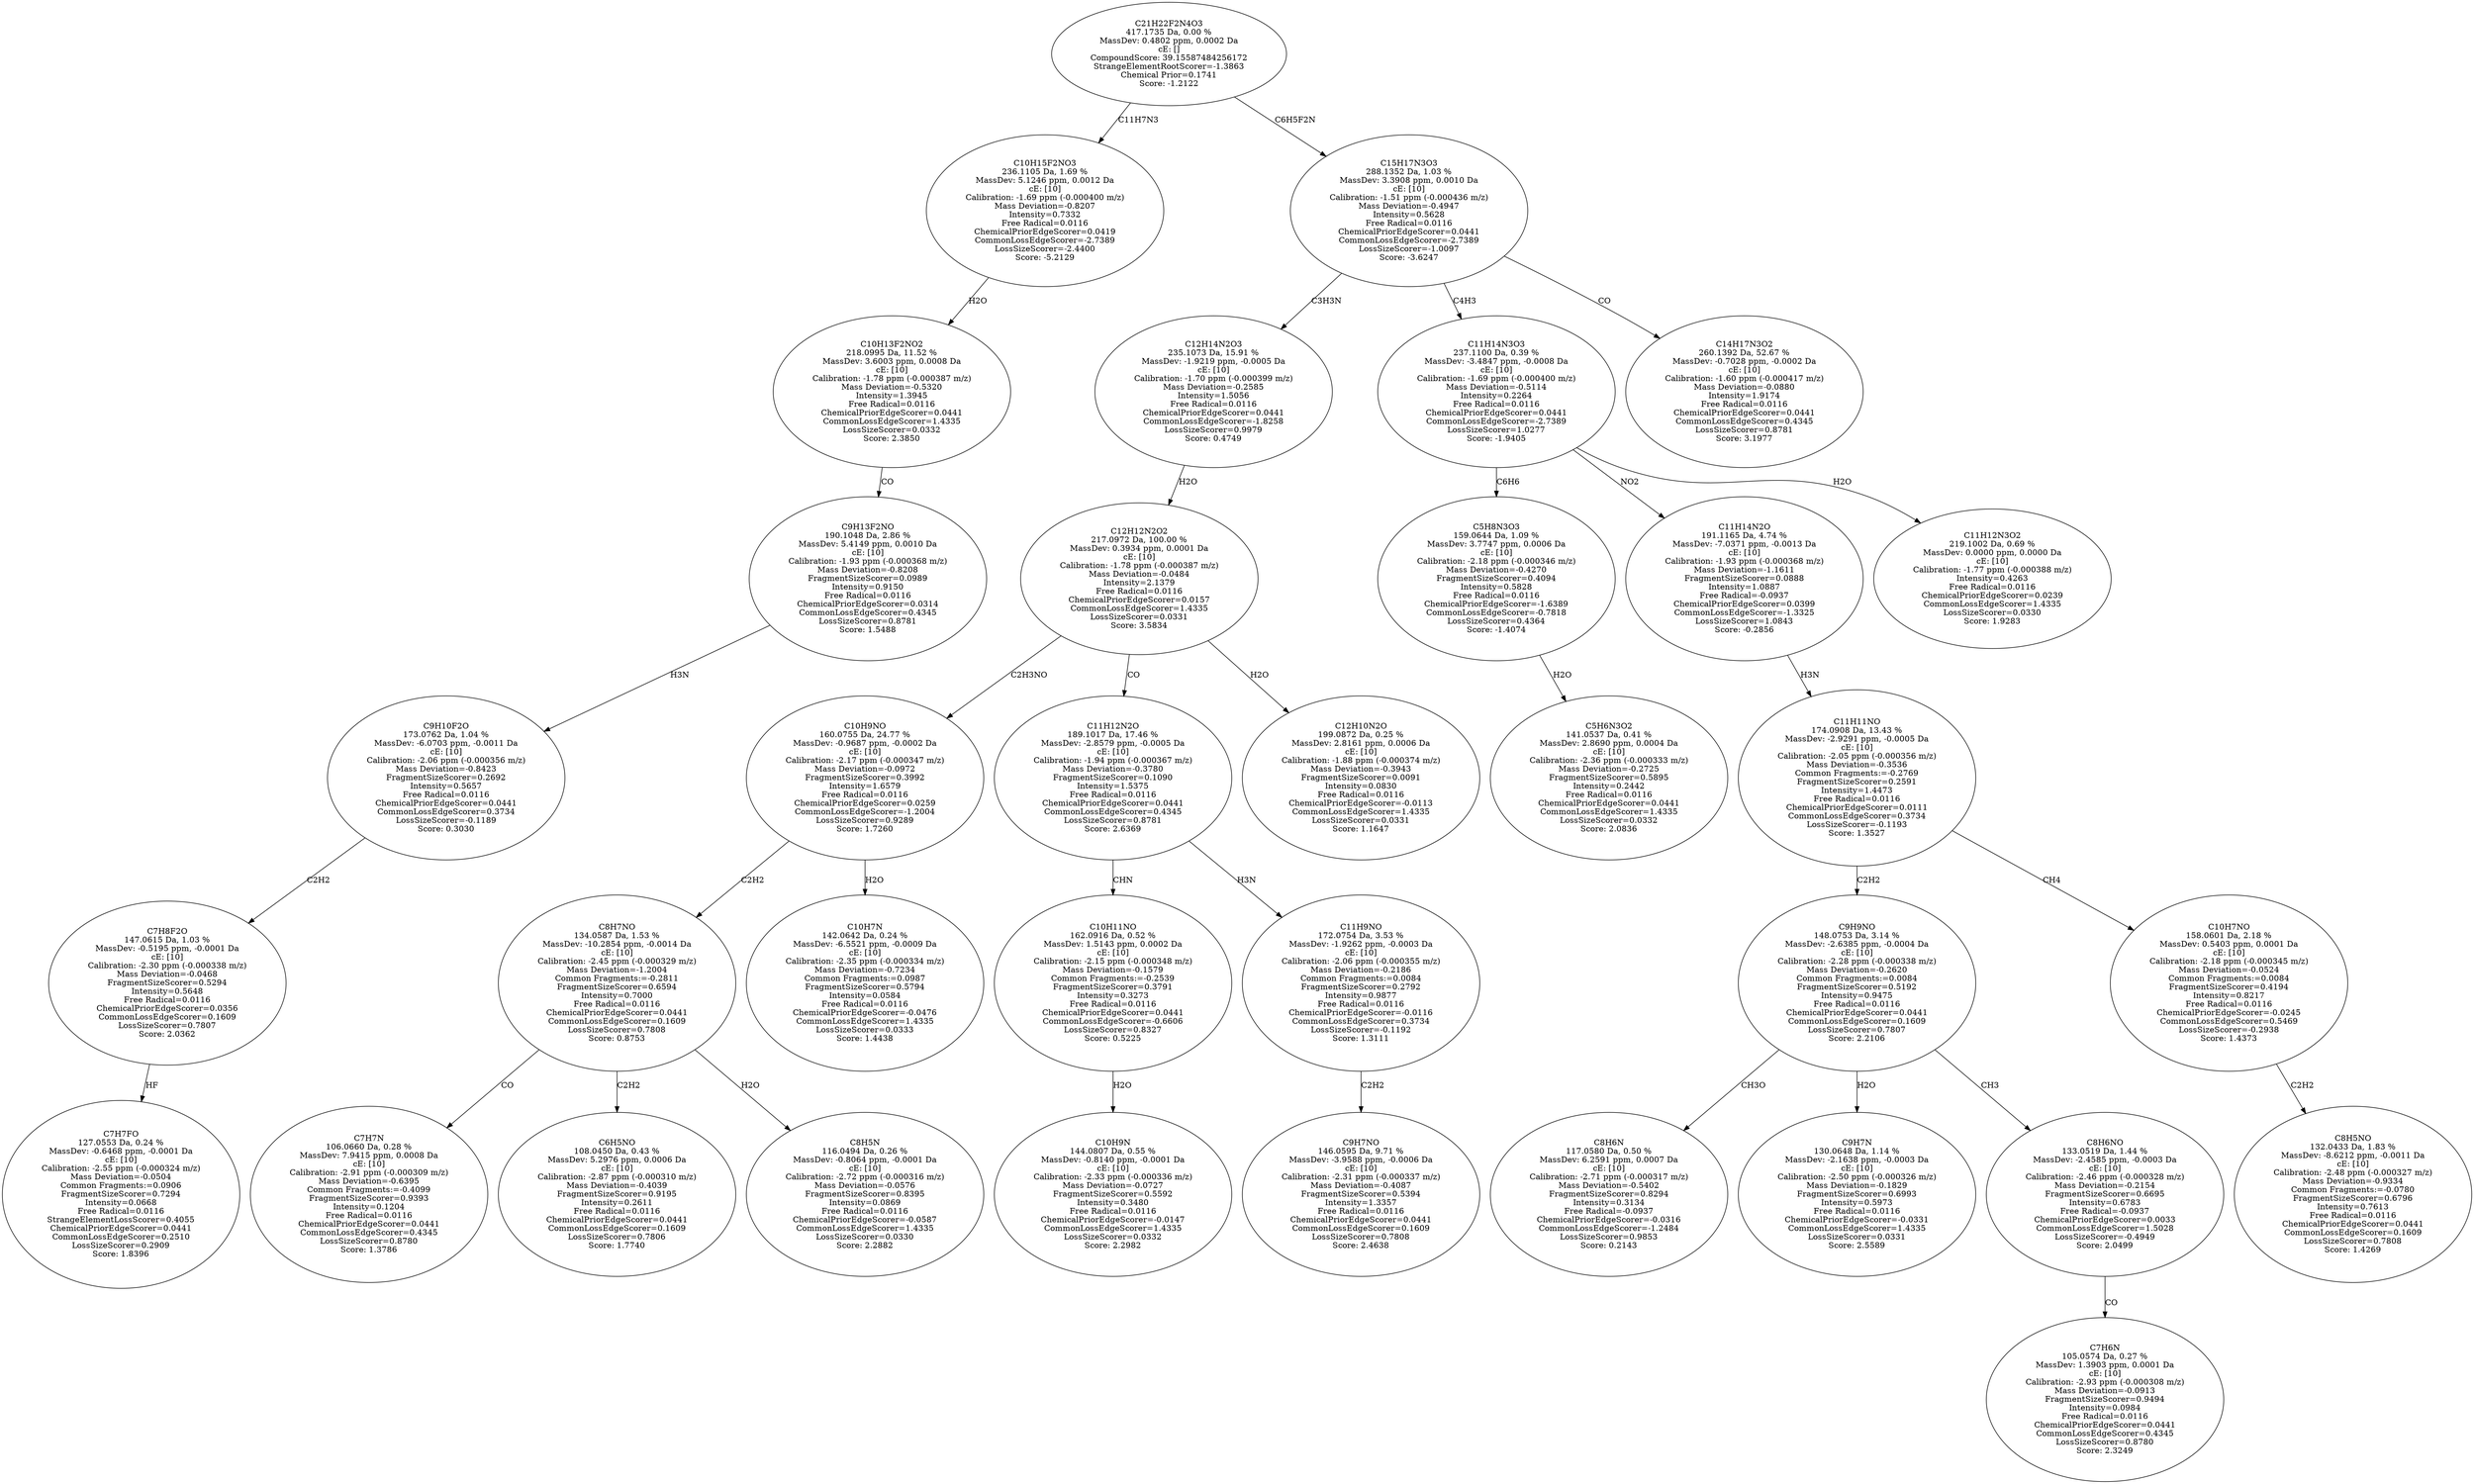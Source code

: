 strict digraph {
v1 [label="C7H7FO\n127.0553 Da, 0.24 %\nMassDev: -0.6468 ppm, -0.0001 Da\ncE: [10]\nCalibration: -2.55 ppm (-0.000324 m/z)\nMass Deviation=-0.0504\nCommon Fragments:=0.0906\nFragmentSizeScorer=0.7294\nIntensity=0.0668\nFree Radical=0.0116\nStrangeElementLossScorer=0.4055\nChemicalPriorEdgeScorer=0.0441\nCommonLossEdgeScorer=0.2510\nLossSizeScorer=0.2909\nScore: 1.8396"];
v2 [label="C7H8F2O\n147.0615 Da, 1.03 %\nMassDev: -0.5195 ppm, -0.0001 Da\ncE: [10]\nCalibration: -2.30 ppm (-0.000338 m/z)\nMass Deviation=-0.0468\nFragmentSizeScorer=0.5294\nIntensity=0.5648\nFree Radical=0.0116\nChemicalPriorEdgeScorer=0.0356\nCommonLossEdgeScorer=0.1609\nLossSizeScorer=0.7807\nScore: 2.0362"];
v3 [label="C9H10F2O\n173.0762 Da, 1.04 %\nMassDev: -6.0703 ppm, -0.0011 Da\ncE: [10]\nCalibration: -2.06 ppm (-0.000356 m/z)\nMass Deviation=-0.8423\nFragmentSizeScorer=0.2692\nIntensity=0.5657\nFree Radical=0.0116\nChemicalPriorEdgeScorer=0.0441\nCommonLossEdgeScorer=0.3734\nLossSizeScorer=-0.1189\nScore: 0.3030"];
v4 [label="C9H13F2NO\n190.1048 Da, 2.86 %\nMassDev: 5.4149 ppm, 0.0010 Da\ncE: [10]\nCalibration: -1.93 ppm (-0.000368 m/z)\nMass Deviation=-0.8208\nFragmentSizeScorer=0.0989\nIntensity=0.9150\nFree Radical=0.0116\nChemicalPriorEdgeScorer=0.0314\nCommonLossEdgeScorer=0.4345\nLossSizeScorer=0.8781\nScore: 1.5488"];
v5 [label="C10H13F2NO2\n218.0995 Da, 11.52 %\nMassDev: 3.6003 ppm, 0.0008 Da\ncE: [10]\nCalibration: -1.78 ppm (-0.000387 m/z)\nMass Deviation=-0.5320\nIntensity=1.3945\nFree Radical=0.0116\nChemicalPriorEdgeScorer=0.0441\nCommonLossEdgeScorer=1.4335\nLossSizeScorer=0.0332\nScore: 2.3850"];
v6 [label="C10H15F2NO3\n236.1105 Da, 1.69 %\nMassDev: 5.1246 ppm, 0.0012 Da\ncE: [10]\nCalibration: -1.69 ppm (-0.000400 m/z)\nMass Deviation=-0.8207\nIntensity=0.7332\nFree Radical=0.0116\nChemicalPriorEdgeScorer=0.0419\nCommonLossEdgeScorer=-2.7389\nLossSizeScorer=-2.4400\nScore: -5.2129"];
v7 [label="C7H7N\n106.0660 Da, 0.28 %\nMassDev: 7.9415 ppm, 0.0008 Da\ncE: [10]\nCalibration: -2.91 ppm (-0.000309 m/z)\nMass Deviation=-0.6395\nCommon Fragments:=-0.4099\nFragmentSizeScorer=0.9393\nIntensity=0.1204\nFree Radical=0.0116\nChemicalPriorEdgeScorer=0.0441\nCommonLossEdgeScorer=0.4345\nLossSizeScorer=0.8780\nScore: 1.3786"];
v8 [label="C6H5NO\n108.0450 Da, 0.43 %\nMassDev: 5.2976 ppm, 0.0006 Da\ncE: [10]\nCalibration: -2.87 ppm (-0.000310 m/z)\nMass Deviation=-0.4039\nFragmentSizeScorer=0.9195\nIntensity=0.2611\nFree Radical=0.0116\nChemicalPriorEdgeScorer=0.0441\nCommonLossEdgeScorer=0.1609\nLossSizeScorer=0.7806\nScore: 1.7740"];
v9 [label="C8H5N\n116.0494 Da, 0.26 %\nMassDev: -0.8064 ppm, -0.0001 Da\ncE: [10]\nCalibration: -2.72 ppm (-0.000316 m/z)\nMass Deviation=-0.0576\nFragmentSizeScorer=0.8395\nIntensity=0.0869\nFree Radical=0.0116\nChemicalPriorEdgeScorer=-0.0587\nCommonLossEdgeScorer=1.4335\nLossSizeScorer=0.0330\nScore: 2.2882"];
v10 [label="C8H7NO\n134.0587 Da, 1.53 %\nMassDev: -10.2854 ppm, -0.0014 Da\ncE: [10]\nCalibration: -2.45 ppm (-0.000329 m/z)\nMass Deviation=-1.2004\nCommon Fragments:=-0.2811\nFragmentSizeScorer=0.6594\nIntensity=0.7000\nFree Radical=0.0116\nChemicalPriorEdgeScorer=0.0441\nCommonLossEdgeScorer=0.1609\nLossSizeScorer=0.7808\nScore: 0.8753"];
v11 [label="C10H7N\n142.0642 Da, 0.24 %\nMassDev: -6.5521 ppm, -0.0009 Da\ncE: [10]\nCalibration: -2.35 ppm (-0.000334 m/z)\nMass Deviation=-0.7234\nCommon Fragments:=0.0987\nFragmentSizeScorer=0.5794\nIntensity=0.0584\nFree Radical=0.0116\nChemicalPriorEdgeScorer=-0.0476\nCommonLossEdgeScorer=1.4335\nLossSizeScorer=0.0333\nScore: 1.4438"];
v12 [label="C10H9NO\n160.0755 Da, 24.77 %\nMassDev: -0.9687 ppm, -0.0002 Da\ncE: [10]\nCalibration: -2.17 ppm (-0.000347 m/z)\nMass Deviation=-0.0972\nFragmentSizeScorer=0.3992\nIntensity=1.6579\nFree Radical=0.0116\nChemicalPriorEdgeScorer=0.0259\nCommonLossEdgeScorer=-1.2004\nLossSizeScorer=0.9289\nScore: 1.7260"];
v13 [label="C10H9N\n144.0807 Da, 0.55 %\nMassDev: -0.8140 ppm, -0.0001 Da\ncE: [10]\nCalibration: -2.33 ppm (-0.000336 m/z)\nMass Deviation=-0.0727\nFragmentSizeScorer=0.5592\nIntensity=0.3480\nFree Radical=0.0116\nChemicalPriorEdgeScorer=-0.0147\nCommonLossEdgeScorer=1.4335\nLossSizeScorer=0.0332\nScore: 2.2982"];
v14 [label="C10H11NO\n162.0916 Da, 0.52 %\nMassDev: 1.5143 ppm, 0.0002 Da\ncE: [10]\nCalibration: -2.15 ppm (-0.000348 m/z)\nMass Deviation=-0.1579\nCommon Fragments:=-0.2539\nFragmentSizeScorer=0.3791\nIntensity=0.3273\nFree Radical=0.0116\nChemicalPriorEdgeScorer=0.0441\nCommonLossEdgeScorer=-0.6606\nLossSizeScorer=0.8327\nScore: 0.5225"];
v15 [label="C9H7NO\n146.0595 Da, 9.71 %\nMassDev: -3.9588 ppm, -0.0006 Da\ncE: [10]\nCalibration: -2.31 ppm (-0.000337 m/z)\nMass Deviation=-0.4087\nFragmentSizeScorer=0.5394\nIntensity=1.3357\nFree Radical=0.0116\nChemicalPriorEdgeScorer=0.0441\nCommonLossEdgeScorer=0.1609\nLossSizeScorer=0.7808\nScore: 2.4638"];
v16 [label="C11H9NO\n172.0754 Da, 3.53 %\nMassDev: -1.9262 ppm, -0.0003 Da\ncE: [10]\nCalibration: -2.06 ppm (-0.000355 m/z)\nMass Deviation=-0.2186\nCommon Fragments:=0.0084\nFragmentSizeScorer=0.2792\nIntensity=0.9877\nFree Radical=0.0116\nChemicalPriorEdgeScorer=-0.0116\nCommonLossEdgeScorer=0.3734\nLossSizeScorer=-0.1192\nScore: 1.3111"];
v17 [label="C11H12N2O\n189.1017 Da, 17.46 %\nMassDev: -2.8579 ppm, -0.0005 Da\ncE: [10]\nCalibration: -1.94 ppm (-0.000367 m/z)\nMass Deviation=-0.3780\nFragmentSizeScorer=0.1090\nIntensity=1.5375\nFree Radical=0.0116\nChemicalPriorEdgeScorer=0.0441\nCommonLossEdgeScorer=0.4345\nLossSizeScorer=0.8781\nScore: 2.6369"];
v18 [label="C12H10N2O\n199.0872 Da, 0.25 %\nMassDev: 2.8161 ppm, 0.0006 Da\ncE: [10]\nCalibration: -1.88 ppm (-0.000374 m/z)\nMass Deviation=-0.3943\nFragmentSizeScorer=0.0091\nIntensity=0.0830\nFree Radical=0.0116\nChemicalPriorEdgeScorer=-0.0113\nCommonLossEdgeScorer=1.4335\nLossSizeScorer=0.0331\nScore: 1.1647"];
v19 [label="C12H12N2O2\n217.0972 Da, 100.00 %\nMassDev: 0.3934 ppm, 0.0001 Da\ncE: [10]\nCalibration: -1.78 ppm (-0.000387 m/z)\nMass Deviation=-0.0484\nIntensity=2.1379\nFree Radical=0.0116\nChemicalPriorEdgeScorer=0.0157\nCommonLossEdgeScorer=1.4335\nLossSizeScorer=0.0331\nScore: 3.5834"];
v20 [label="C12H14N2O3\n235.1073 Da, 15.91 %\nMassDev: -1.9219 ppm, -0.0005 Da\ncE: [10]\nCalibration: -1.70 ppm (-0.000399 m/z)\nMass Deviation=-0.2585\nIntensity=1.5056\nFree Radical=0.0116\nChemicalPriorEdgeScorer=0.0441\nCommonLossEdgeScorer=-1.8258\nLossSizeScorer=0.9979\nScore: 0.4749"];
v21 [label="C5H6N3O2\n141.0537 Da, 0.41 %\nMassDev: 2.8690 ppm, 0.0004 Da\ncE: [10]\nCalibration: -2.36 ppm (-0.000333 m/z)\nMass Deviation=-0.2725\nFragmentSizeScorer=0.5895\nIntensity=0.2442\nFree Radical=0.0116\nChemicalPriorEdgeScorer=0.0441\nCommonLossEdgeScorer=1.4335\nLossSizeScorer=0.0332\nScore: 2.0836"];
v22 [label="C5H8N3O3\n159.0644 Da, 1.09 %\nMassDev: 3.7747 ppm, 0.0006 Da\ncE: [10]\nCalibration: -2.18 ppm (-0.000346 m/z)\nMass Deviation=-0.4270\nFragmentSizeScorer=0.4094\nIntensity=0.5828\nFree Radical=0.0116\nChemicalPriorEdgeScorer=-1.6389\nCommonLossEdgeScorer=-0.7818\nLossSizeScorer=0.4364\nScore: -1.4074"];
v23 [label="C8H6N\n117.0580 Da, 0.50 %\nMassDev: 6.2591 ppm, 0.0007 Da\ncE: [10]\nCalibration: -2.71 ppm (-0.000317 m/z)\nMass Deviation=-0.5402\nFragmentSizeScorer=0.8294\nIntensity=0.3134\nFree Radical=-0.0937\nChemicalPriorEdgeScorer=-0.0316\nCommonLossEdgeScorer=-1.2484\nLossSizeScorer=0.9853\nScore: 0.2143"];
v24 [label="C9H7N\n130.0648 Da, 1.14 %\nMassDev: -2.1638 ppm, -0.0003 Da\ncE: [10]\nCalibration: -2.50 ppm (-0.000326 m/z)\nMass Deviation=-0.1829\nFragmentSizeScorer=0.6993\nIntensity=0.5973\nFree Radical=0.0116\nChemicalPriorEdgeScorer=-0.0331\nCommonLossEdgeScorer=1.4335\nLossSizeScorer=0.0331\nScore: 2.5589"];
v25 [label="C7H6N\n105.0574 Da, 0.27 %\nMassDev: 1.3903 ppm, 0.0001 Da\ncE: [10]\nCalibration: -2.93 ppm (-0.000308 m/z)\nMass Deviation=-0.0913\nFragmentSizeScorer=0.9494\nIntensity=0.0984\nFree Radical=0.0116\nChemicalPriorEdgeScorer=0.0441\nCommonLossEdgeScorer=0.4345\nLossSizeScorer=0.8780\nScore: 2.3249"];
v26 [label="C8H6NO\n133.0519 Da, 1.44 %\nMassDev: -2.4585 ppm, -0.0003 Da\ncE: [10]\nCalibration: -2.46 ppm (-0.000328 m/z)\nMass Deviation=-0.2154\nFragmentSizeScorer=0.6695\nIntensity=0.6783\nFree Radical=-0.0937\nChemicalPriorEdgeScorer=0.0033\nCommonLossEdgeScorer=1.5028\nLossSizeScorer=-0.4949\nScore: 2.0499"];
v27 [label="C9H9NO\n148.0753 Da, 3.14 %\nMassDev: -2.6385 ppm, -0.0004 Da\ncE: [10]\nCalibration: -2.28 ppm (-0.000338 m/z)\nMass Deviation=-0.2620\nCommon Fragments:=0.0084\nFragmentSizeScorer=0.5192\nIntensity=0.9475\nFree Radical=0.0116\nChemicalPriorEdgeScorer=0.0441\nCommonLossEdgeScorer=0.1609\nLossSizeScorer=0.7807\nScore: 2.2106"];
v28 [label="C8H5NO\n132.0433 Da, 1.83 %\nMassDev: -8.6212 ppm, -0.0011 Da\ncE: [10]\nCalibration: -2.48 ppm (-0.000327 m/z)\nMass Deviation=-0.9334\nCommon Fragments:=-0.0780\nFragmentSizeScorer=0.6796\nIntensity=0.7613\nFree Radical=0.0116\nChemicalPriorEdgeScorer=0.0441\nCommonLossEdgeScorer=0.1609\nLossSizeScorer=0.7808\nScore: 1.4269"];
v29 [label="C10H7NO\n158.0601 Da, 2.18 %\nMassDev: 0.5403 ppm, 0.0001 Da\ncE: [10]\nCalibration: -2.18 ppm (-0.000345 m/z)\nMass Deviation=-0.0524\nCommon Fragments:=0.0084\nFragmentSizeScorer=0.4194\nIntensity=0.8217\nFree Radical=0.0116\nChemicalPriorEdgeScorer=-0.0245\nCommonLossEdgeScorer=0.5469\nLossSizeScorer=-0.2938\nScore: 1.4373"];
v30 [label="C11H11NO\n174.0908 Da, 13.43 %\nMassDev: -2.9291 ppm, -0.0005 Da\ncE: [10]\nCalibration: -2.05 ppm (-0.000356 m/z)\nMass Deviation=-0.3536\nCommon Fragments:=-0.2769\nFragmentSizeScorer=0.2591\nIntensity=1.4473\nFree Radical=0.0116\nChemicalPriorEdgeScorer=0.0111\nCommonLossEdgeScorer=0.3734\nLossSizeScorer=-0.1193\nScore: 1.3527"];
v31 [label="C11H14N2O\n191.1165 Da, 4.74 %\nMassDev: -7.0371 ppm, -0.0013 Da\ncE: [10]\nCalibration: -1.93 ppm (-0.000368 m/z)\nMass Deviation=-1.1611\nFragmentSizeScorer=0.0888\nIntensity=1.0887\nFree Radical=-0.0937\nChemicalPriorEdgeScorer=0.0399\nCommonLossEdgeScorer=-1.3325\nLossSizeScorer=1.0843\nScore: -0.2856"];
v32 [label="C11H12N3O2\n219.1002 Da, 0.69 %\nMassDev: 0.0000 ppm, 0.0000 Da\ncE: [10]\nCalibration: -1.77 ppm (-0.000388 m/z)\nIntensity=0.4263\nFree Radical=0.0116\nChemicalPriorEdgeScorer=0.0239\nCommonLossEdgeScorer=1.4335\nLossSizeScorer=0.0330\nScore: 1.9283"];
v33 [label="C11H14N3O3\n237.1100 Da, 0.39 %\nMassDev: -3.4847 ppm, -0.0008 Da\ncE: [10]\nCalibration: -1.69 ppm (-0.000400 m/z)\nMass Deviation=-0.5114\nIntensity=0.2264\nFree Radical=0.0116\nChemicalPriorEdgeScorer=0.0441\nCommonLossEdgeScorer=-2.7389\nLossSizeScorer=1.0277\nScore: -1.9405"];
v34 [label="C14H17N3O2\n260.1392 Da, 52.67 %\nMassDev: -0.7028 ppm, -0.0002 Da\ncE: [10]\nCalibration: -1.60 ppm (-0.000417 m/z)\nMass Deviation=-0.0880\nIntensity=1.9174\nFree Radical=0.0116\nChemicalPriorEdgeScorer=0.0441\nCommonLossEdgeScorer=0.4345\nLossSizeScorer=0.8781\nScore: 3.1977"];
v35 [label="C15H17N3O3\n288.1352 Da, 1.03 %\nMassDev: 3.3908 ppm, 0.0010 Da\ncE: [10]\nCalibration: -1.51 ppm (-0.000436 m/z)\nMass Deviation=-0.4947\nIntensity=0.5628\nFree Radical=0.0116\nChemicalPriorEdgeScorer=0.0441\nCommonLossEdgeScorer=-2.7389\nLossSizeScorer=-1.0097\nScore: -3.6247"];
v36 [label="C21H22F2N4O3\n417.1735 Da, 0.00 %\nMassDev: 0.4802 ppm, 0.0002 Da\ncE: []\nCompoundScore: 39.15587484256172\nStrangeElementRootScorer=-1.3863\nChemical Prior=0.1741\nScore: -1.2122"];
v2 -> v1 [label="HF"];
v3 -> v2 [label="C2H2"];
v4 -> v3 [label="H3N"];
v5 -> v4 [label="CO"];
v6 -> v5 [label="H2O"];
v36 -> v6 [label="C11H7N3"];
v10 -> v7 [label="CO"];
v10 -> v8 [label="C2H2"];
v10 -> v9 [label="H2O"];
v12 -> v10 [label="C2H2"];
v12 -> v11 [label="H2O"];
v19 -> v12 [label="C2H3NO"];
v14 -> v13 [label="H2O"];
v17 -> v14 [label="CHN"];
v16 -> v15 [label="C2H2"];
v17 -> v16 [label="H3N"];
v19 -> v17 [label="CO"];
v19 -> v18 [label="H2O"];
v20 -> v19 [label="H2O"];
v35 -> v20 [label="C3H3N"];
v22 -> v21 [label="H2O"];
v33 -> v22 [label="C6H6"];
v27 -> v23 [label="CH3O"];
v27 -> v24 [label="H2O"];
v26 -> v25 [label="CO"];
v27 -> v26 [label="CH3"];
v30 -> v27 [label="C2H2"];
v29 -> v28 [label="C2H2"];
v30 -> v29 [label="CH4"];
v31 -> v30 [label="H3N"];
v33 -> v31 [label="NO2"];
v33 -> v32 [label="H2O"];
v35 -> v33 [label="C4H3"];
v35 -> v34 [label="CO"];
v36 -> v35 [label="C6H5F2N"];
}